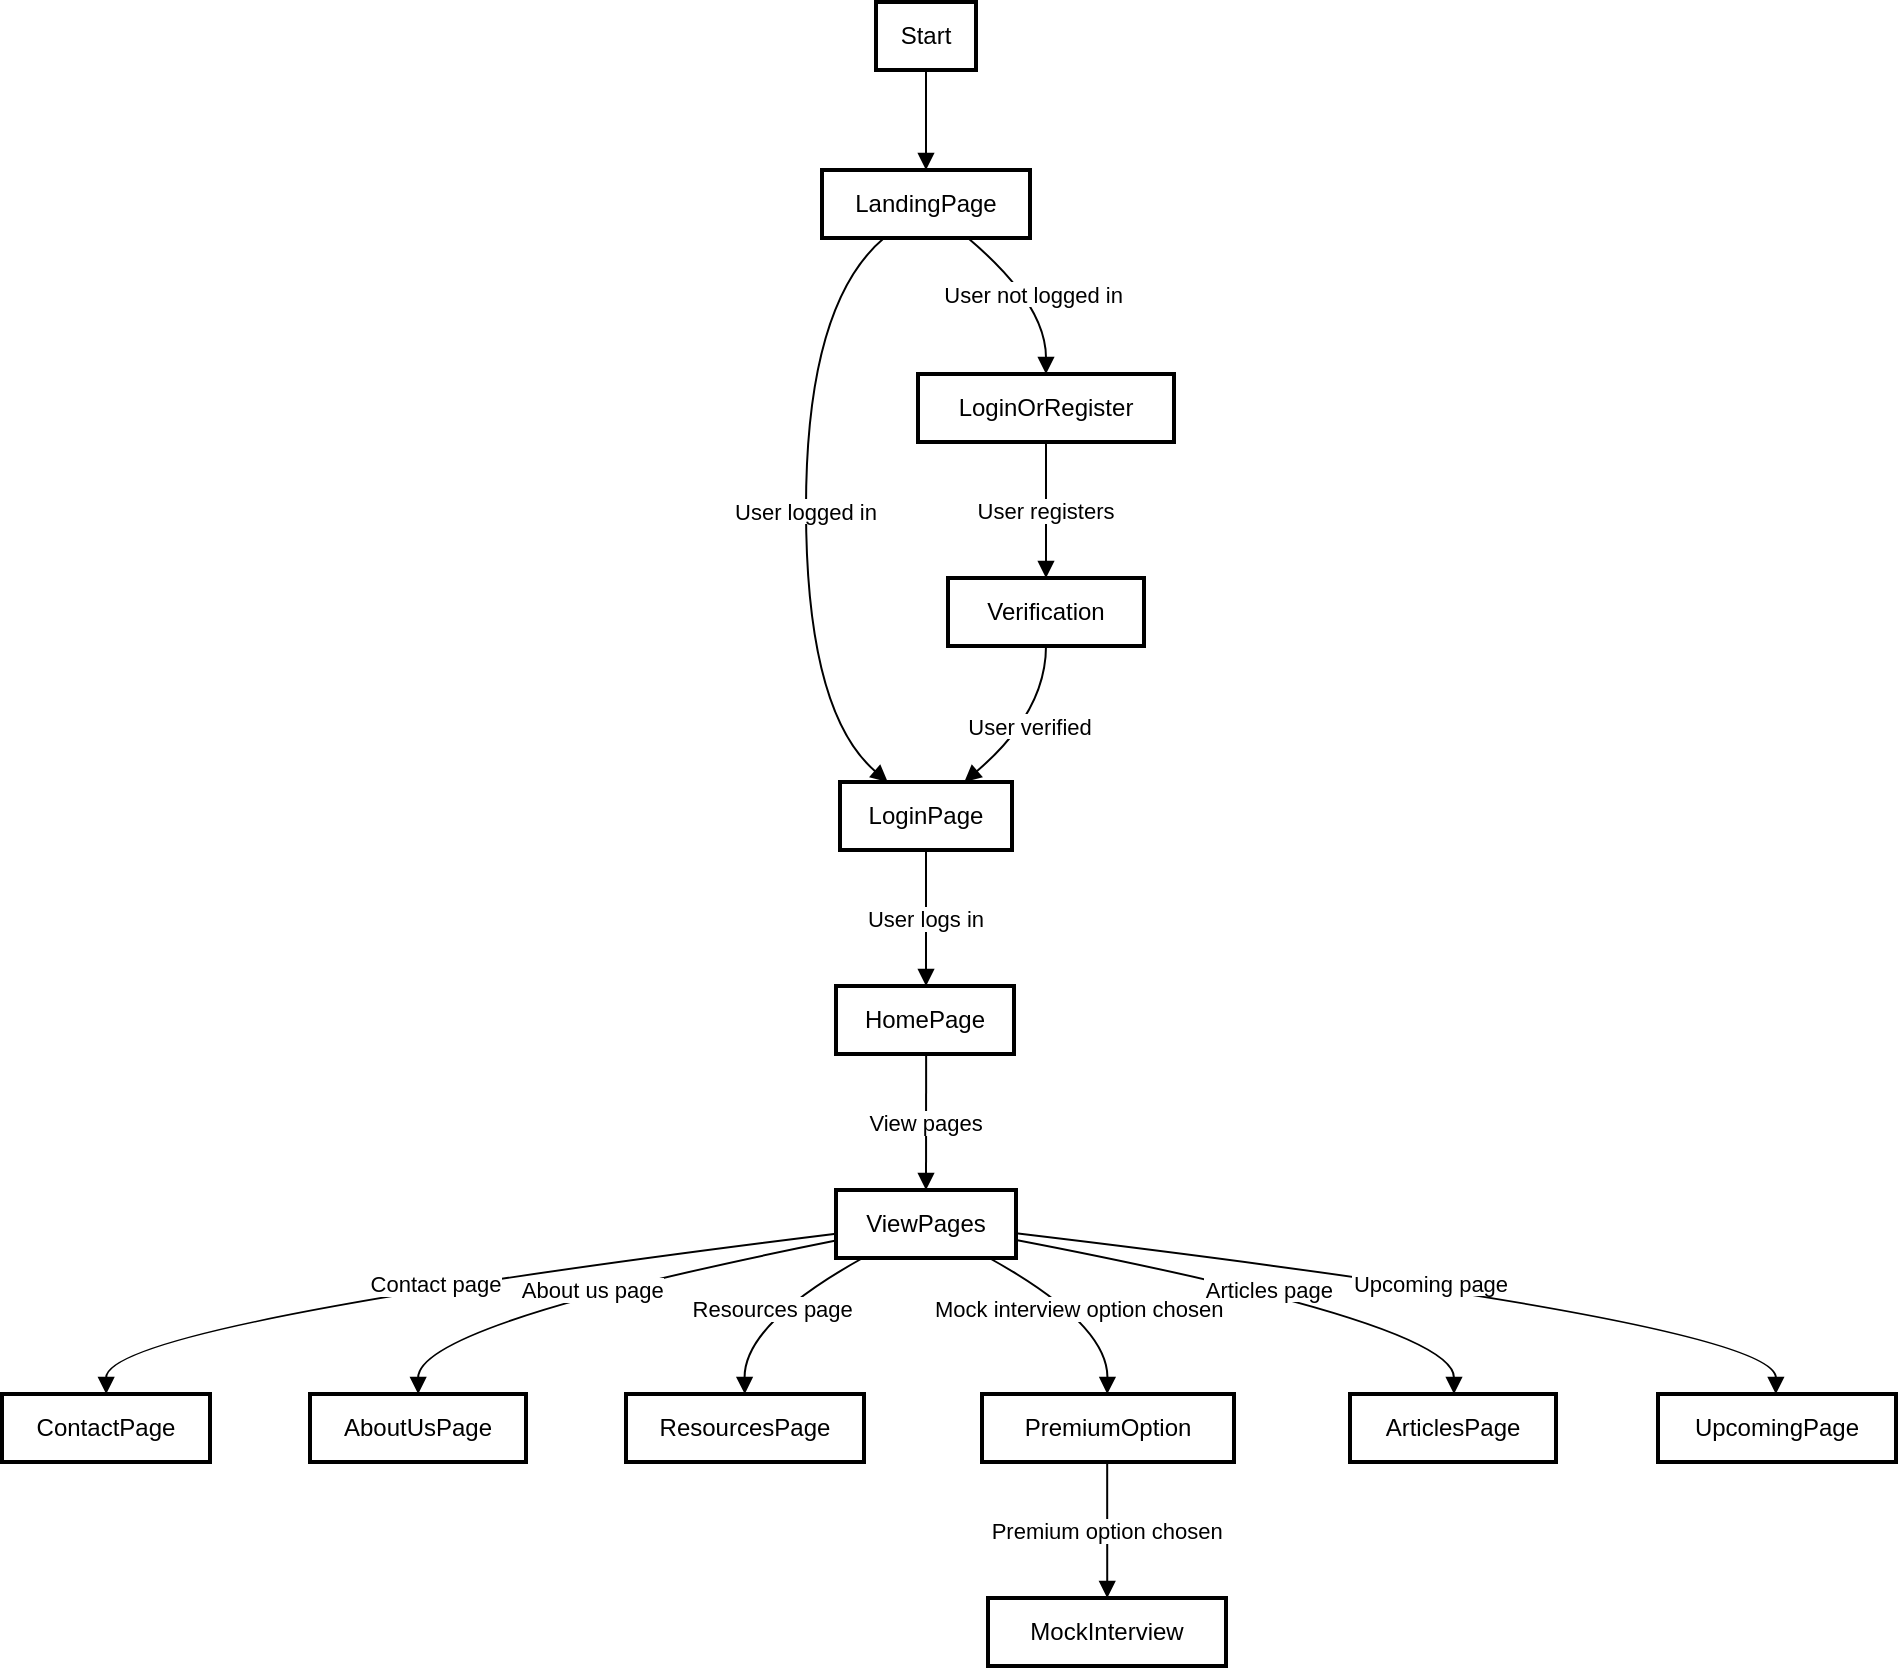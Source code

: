 <mxfile version="22.1.11" type="github">
  <diagram name="Page-1" id="7p6C2ZMpsLzZTy_R0EX8">
    <mxGraphModel>
      <root>
        <mxCell id="0" />
        <mxCell id="1" parent="0" />
        <mxCell id="2" value="Start" style="whiteSpace=wrap;strokeWidth=2;" vertex="1" parent="1">
          <mxGeometry x="437" width="50" height="34" as="geometry" />
        </mxCell>
        <mxCell id="3" value="LandingPage" style="whiteSpace=wrap;strokeWidth=2;" vertex="1" parent="1">
          <mxGeometry x="410" y="84" width="104" height="34" as="geometry" />
        </mxCell>
        <mxCell id="4" value="LoginPage" style="whiteSpace=wrap;strokeWidth=2;" vertex="1" parent="1">
          <mxGeometry x="419" y="390" width="86" height="34" as="geometry" />
        </mxCell>
        <mxCell id="5" value="LoginOrRegister" style="whiteSpace=wrap;strokeWidth=2;" vertex="1" parent="1">
          <mxGeometry x="458" y="186" width="128" height="34" as="geometry" />
        </mxCell>
        <mxCell id="6" value="Verification" style="whiteSpace=wrap;strokeWidth=2;" vertex="1" parent="1">
          <mxGeometry x="473" y="288" width="98" height="34" as="geometry" />
        </mxCell>
        <mxCell id="7" value="HomePage" style="whiteSpace=wrap;strokeWidth=2;" vertex="1" parent="1">
          <mxGeometry x="417" y="492" width="89" height="34" as="geometry" />
        </mxCell>
        <mxCell id="8" value="ViewPages" style="whiteSpace=wrap;strokeWidth=2;" vertex="1" parent="1">
          <mxGeometry x="417" y="594" width="90" height="34" as="geometry" />
        </mxCell>
        <mxCell id="9" value="ContactPage" style="whiteSpace=wrap;strokeWidth=2;" vertex="1" parent="1">
          <mxGeometry y="696" width="104" height="34" as="geometry" />
        </mxCell>
        <mxCell id="10" value="AboutUsPage" style="whiteSpace=wrap;strokeWidth=2;" vertex="1" parent="1">
          <mxGeometry x="154" y="696" width="108" height="34" as="geometry" />
        </mxCell>
        <mxCell id="11" value="ResourcesPage" style="whiteSpace=wrap;strokeWidth=2;" vertex="1" parent="1">
          <mxGeometry x="312" y="696" width="119" height="34" as="geometry" />
        </mxCell>
        <mxCell id="12" value="PremiumOption" style="whiteSpace=wrap;strokeWidth=2;" vertex="1" parent="1">
          <mxGeometry x="490" y="696" width="126" height="34" as="geometry" />
        </mxCell>
        <mxCell id="13" value="MockInterview" style="whiteSpace=wrap;strokeWidth=2;" vertex="1" parent="1">
          <mxGeometry x="493" y="798" width="119" height="34" as="geometry" />
        </mxCell>
        <mxCell id="14" value="ArticlesPage" style="whiteSpace=wrap;strokeWidth=2;" vertex="1" parent="1">
          <mxGeometry x="674" y="696" width="103" height="34" as="geometry" />
        </mxCell>
        <mxCell id="15" value="UpcomingPage" style="whiteSpace=wrap;strokeWidth=2;" vertex="1" parent="1">
          <mxGeometry x="828" y="696" width="119" height="34" as="geometry" />
        </mxCell>
        <mxCell id="16" value="" style="curved=1;startArrow=none;endArrow=block;exitX=0.5;exitY=0.985;entryX=0.5;entryY=-0.015;" edge="1" parent="1" source="2" target="3">
          <mxGeometry relative="1" as="geometry">
            <Array as="points" />
          </mxGeometry>
        </mxCell>
        <mxCell id="17" value="User logged in" style="curved=1;startArrow=none;endArrow=block;exitX=0.31;exitY=0.971;entryX=0.271;entryY=-0.015;" edge="1" parent="1" source="3" target="4">
          <mxGeometry relative="1" as="geometry">
            <Array as="points">
              <mxPoint x="402" y="151" />
              <mxPoint x="402" y="355" />
            </Array>
          </mxGeometry>
        </mxCell>
        <mxCell id="18" value="User not logged in" style="curved=1;startArrow=none;endArrow=block;exitX=0.69;exitY=0.971;entryX=0.5;entryY=-0.015;" edge="1" parent="1" source="3" target="5">
          <mxGeometry relative="1" as="geometry">
            <Array as="points">
              <mxPoint x="522" y="151" />
            </Array>
          </mxGeometry>
        </mxCell>
        <mxCell id="19" value="User registers" style="curved=1;startArrow=none;endArrow=block;exitX=0.5;exitY=0.971;entryX=0.5;entryY=-0.015;" edge="1" parent="1" source="5" target="6">
          <mxGeometry relative="1" as="geometry">
            <Array as="points" />
          </mxGeometry>
        </mxCell>
        <mxCell id="20" value="User verified" style="curved=1;startArrow=none;endArrow=block;exitX=0.5;exitY=0.971;entryX=0.729;entryY=-0.015;" edge="1" parent="1" source="6" target="4">
          <mxGeometry relative="1" as="geometry">
            <Array as="points">
              <mxPoint x="522" y="355" />
            </Array>
          </mxGeometry>
        </mxCell>
        <mxCell id="21" value="User logs in" style="curved=1;startArrow=none;endArrow=block;exitX=0.5;exitY=0.971;entryX=0.506;entryY=-0.015;" edge="1" parent="1" source="4" target="7">
          <mxGeometry relative="1" as="geometry">
            <Array as="points" />
          </mxGeometry>
        </mxCell>
        <mxCell id="22" value="View pages" style="curved=1;startArrow=none;endArrow=block;exitX=0.506;exitY=0.971;entryX=0.5;entryY=-0.015;" edge="1" parent="1" source="7" target="8">
          <mxGeometry relative="1" as="geometry">
            <Array as="points" />
          </mxGeometry>
        </mxCell>
        <mxCell id="23" value="Contact page" style="curved=1;startArrow=none;endArrow=block;exitX=0.002;exitY=0.642;entryX=0.501;entryY=-0.015;" edge="1" parent="1" source="8" target="9">
          <mxGeometry relative="1" as="geometry">
            <Array as="points">
              <mxPoint x="52" y="661" />
            </Array>
          </mxGeometry>
        </mxCell>
        <mxCell id="24" value="About us page" style="curved=1;startArrow=none;endArrow=block;exitX=0.002;exitY=0.743;entryX=0.501;entryY=-0.015;" edge="1" parent="1" source="8" target="10">
          <mxGeometry relative="1" as="geometry">
            <Array as="points">
              <mxPoint x="208" y="661" />
            </Array>
          </mxGeometry>
        </mxCell>
        <mxCell id="25" value="Resources page" style="curved=1;startArrow=none;endArrow=block;exitX=0.169;exitY=0.971;entryX=0.499;entryY=-0.015;" edge="1" parent="1" source="8" target="11">
          <mxGeometry relative="1" as="geometry">
            <Array as="points">
              <mxPoint x="371" y="661" />
            </Array>
          </mxGeometry>
        </mxCell>
        <mxCell id="26" value="Mock interview option chosen" style="curved=1;startArrow=none;endArrow=block;exitX=0.831;exitY=0.971;entryX=0.497;entryY=-0.015;" edge="1" parent="1" source="8" target="12">
          <mxGeometry relative="1" as="geometry">
            <Array as="points">
              <mxPoint x="553" y="661" />
            </Array>
          </mxGeometry>
        </mxCell>
        <mxCell id="27" value="Premium option chosen" style="curved=1;startArrow=none;endArrow=block;exitX=0.497;exitY=0.971;entryX=0.501;entryY=-0.015;" edge="1" parent="1" source="12" target="13">
          <mxGeometry relative="1" as="geometry">
            <Array as="points" />
          </mxGeometry>
        </mxCell>
        <mxCell id="28" value="Articles page" style="curved=1;startArrow=none;endArrow=block;exitX=0.998;exitY=0.733;entryX=0.505;entryY=-0.015;" edge="1" parent="1" source="8" target="14">
          <mxGeometry relative="1" as="geometry">
            <Array as="points">
              <mxPoint x="726" y="661" />
            </Array>
          </mxGeometry>
        </mxCell>
        <mxCell id="29" value="Upcoming page" style="curved=1;startArrow=none;endArrow=block;exitX=0.998;exitY=0.636;entryX=0.495;entryY=-0.015;" edge="1" parent="1" source="8" target="15">
          <mxGeometry relative="1" as="geometry">
            <Array as="points">
              <mxPoint x="887" y="661" />
            </Array>
          </mxGeometry>
        </mxCell>
      </root>
    </mxGraphModel>
  </diagram>
</mxfile>
